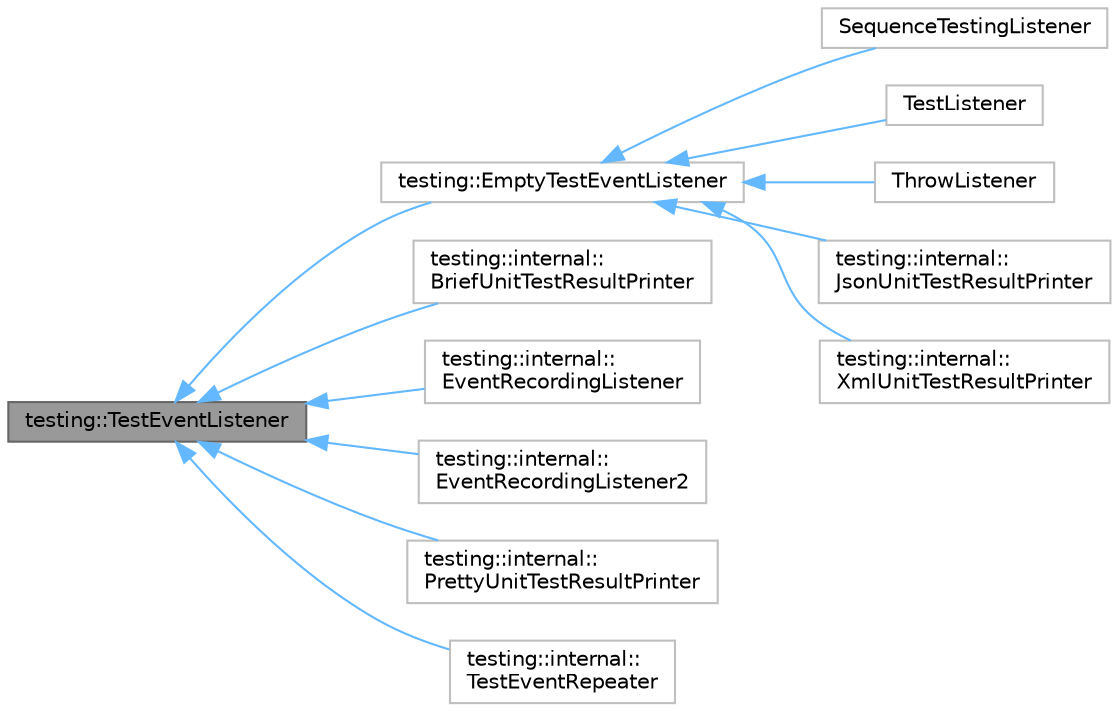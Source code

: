 digraph "testing::TestEventListener"
{
 // LATEX_PDF_SIZE
  bgcolor="transparent";
  edge [fontname=Helvetica,fontsize=10,labelfontname=Helvetica,labelfontsize=10];
  node [fontname=Helvetica,fontsize=10,shape=box,height=0.2,width=0.4];
  rankdir="LR";
  Node1 [id="Node000001",label="testing::TestEventListener",height=0.2,width=0.4,color="gray40", fillcolor="grey60", style="filled", fontcolor="black",tooltip=" "];
  Node1 -> Node2 [id="edge1_Node000001_Node000002",dir="back",color="steelblue1",style="solid",tooltip=" "];
  Node2 [id="Node000002",label="testing::EmptyTestEventListener",height=0.2,width=0.4,color="grey75", fillcolor="white", style="filled",URL="$classtesting_1_1_empty_test_event_listener.html",tooltip=" "];
  Node2 -> Node3 [id="edge2_Node000002_Node000003",dir="back",color="steelblue1",style="solid",tooltip=" "];
  Node3 [id="Node000003",label="SequenceTestingListener",height=0.2,width=0.4,color="grey75", fillcolor="white", style="filled",URL="$class_sequence_testing_listener.html",tooltip=" "];
  Node2 -> Node4 [id="edge3_Node000002_Node000004",dir="back",color="steelblue1",style="solid",tooltip=" "];
  Node4 [id="Node000004",label="TestListener",height=0.2,width=0.4,color="grey75", fillcolor="white", style="filled",URL="$class_test_listener.html",tooltip=" "];
  Node2 -> Node5 [id="edge4_Node000002_Node000005",dir="back",color="steelblue1",style="solid",tooltip=" "];
  Node5 [id="Node000005",label="ThrowListener",height=0.2,width=0.4,color="grey75", fillcolor="white", style="filled",URL="$class_throw_listener.html",tooltip=" "];
  Node2 -> Node6 [id="edge5_Node000002_Node000006",dir="back",color="steelblue1",style="solid",tooltip=" "];
  Node6 [id="Node000006",label="testing::internal::\lJsonUnitTestResultPrinter",height=0.2,width=0.4,color="grey75", fillcolor="white", style="filled",URL="$classtesting_1_1internal_1_1_json_unit_test_result_printer.html",tooltip=" "];
  Node2 -> Node7 [id="edge6_Node000002_Node000007",dir="back",color="steelblue1",style="solid",tooltip=" "];
  Node7 [id="Node000007",label="testing::internal::\lXmlUnitTestResultPrinter",height=0.2,width=0.4,color="grey75", fillcolor="white", style="filled",URL="$classtesting_1_1internal_1_1_xml_unit_test_result_printer.html",tooltip=" "];
  Node1 -> Node8 [id="edge7_Node000001_Node000008",dir="back",color="steelblue1",style="solid",tooltip=" "];
  Node8 [id="Node000008",label="testing::internal::\lBriefUnitTestResultPrinter",height=0.2,width=0.4,color="grey75", fillcolor="white", style="filled",URL="$classtesting_1_1internal_1_1_brief_unit_test_result_printer.html",tooltip=" "];
  Node1 -> Node9 [id="edge8_Node000001_Node000009",dir="back",color="steelblue1",style="solid",tooltip=" "];
  Node9 [id="Node000009",label="testing::internal::\lEventRecordingListener",height=0.2,width=0.4,color="grey75", fillcolor="white", style="filled",URL="$classtesting_1_1internal_1_1_event_recording_listener.html",tooltip=" "];
  Node1 -> Node10 [id="edge9_Node000001_Node000010",dir="back",color="steelblue1",style="solid",tooltip=" "];
  Node10 [id="Node000010",label="testing::internal::\lEventRecordingListener2",height=0.2,width=0.4,color="grey75", fillcolor="white", style="filled",URL="$classtesting_1_1internal_1_1_event_recording_listener2.html",tooltip=" "];
  Node1 -> Node11 [id="edge10_Node000001_Node000011",dir="back",color="steelblue1",style="solid",tooltip=" "];
  Node11 [id="Node000011",label="testing::internal::\lPrettyUnitTestResultPrinter",height=0.2,width=0.4,color="grey75", fillcolor="white", style="filled",URL="$classtesting_1_1internal_1_1_pretty_unit_test_result_printer.html",tooltip=" "];
  Node1 -> Node12 [id="edge11_Node000001_Node000012",dir="back",color="steelblue1",style="solid",tooltip=" "];
  Node12 [id="Node000012",label="testing::internal::\lTestEventRepeater",height=0.2,width=0.4,color="grey75", fillcolor="white", style="filled",URL="$classtesting_1_1internal_1_1_test_event_repeater.html",tooltip=" "];
}

